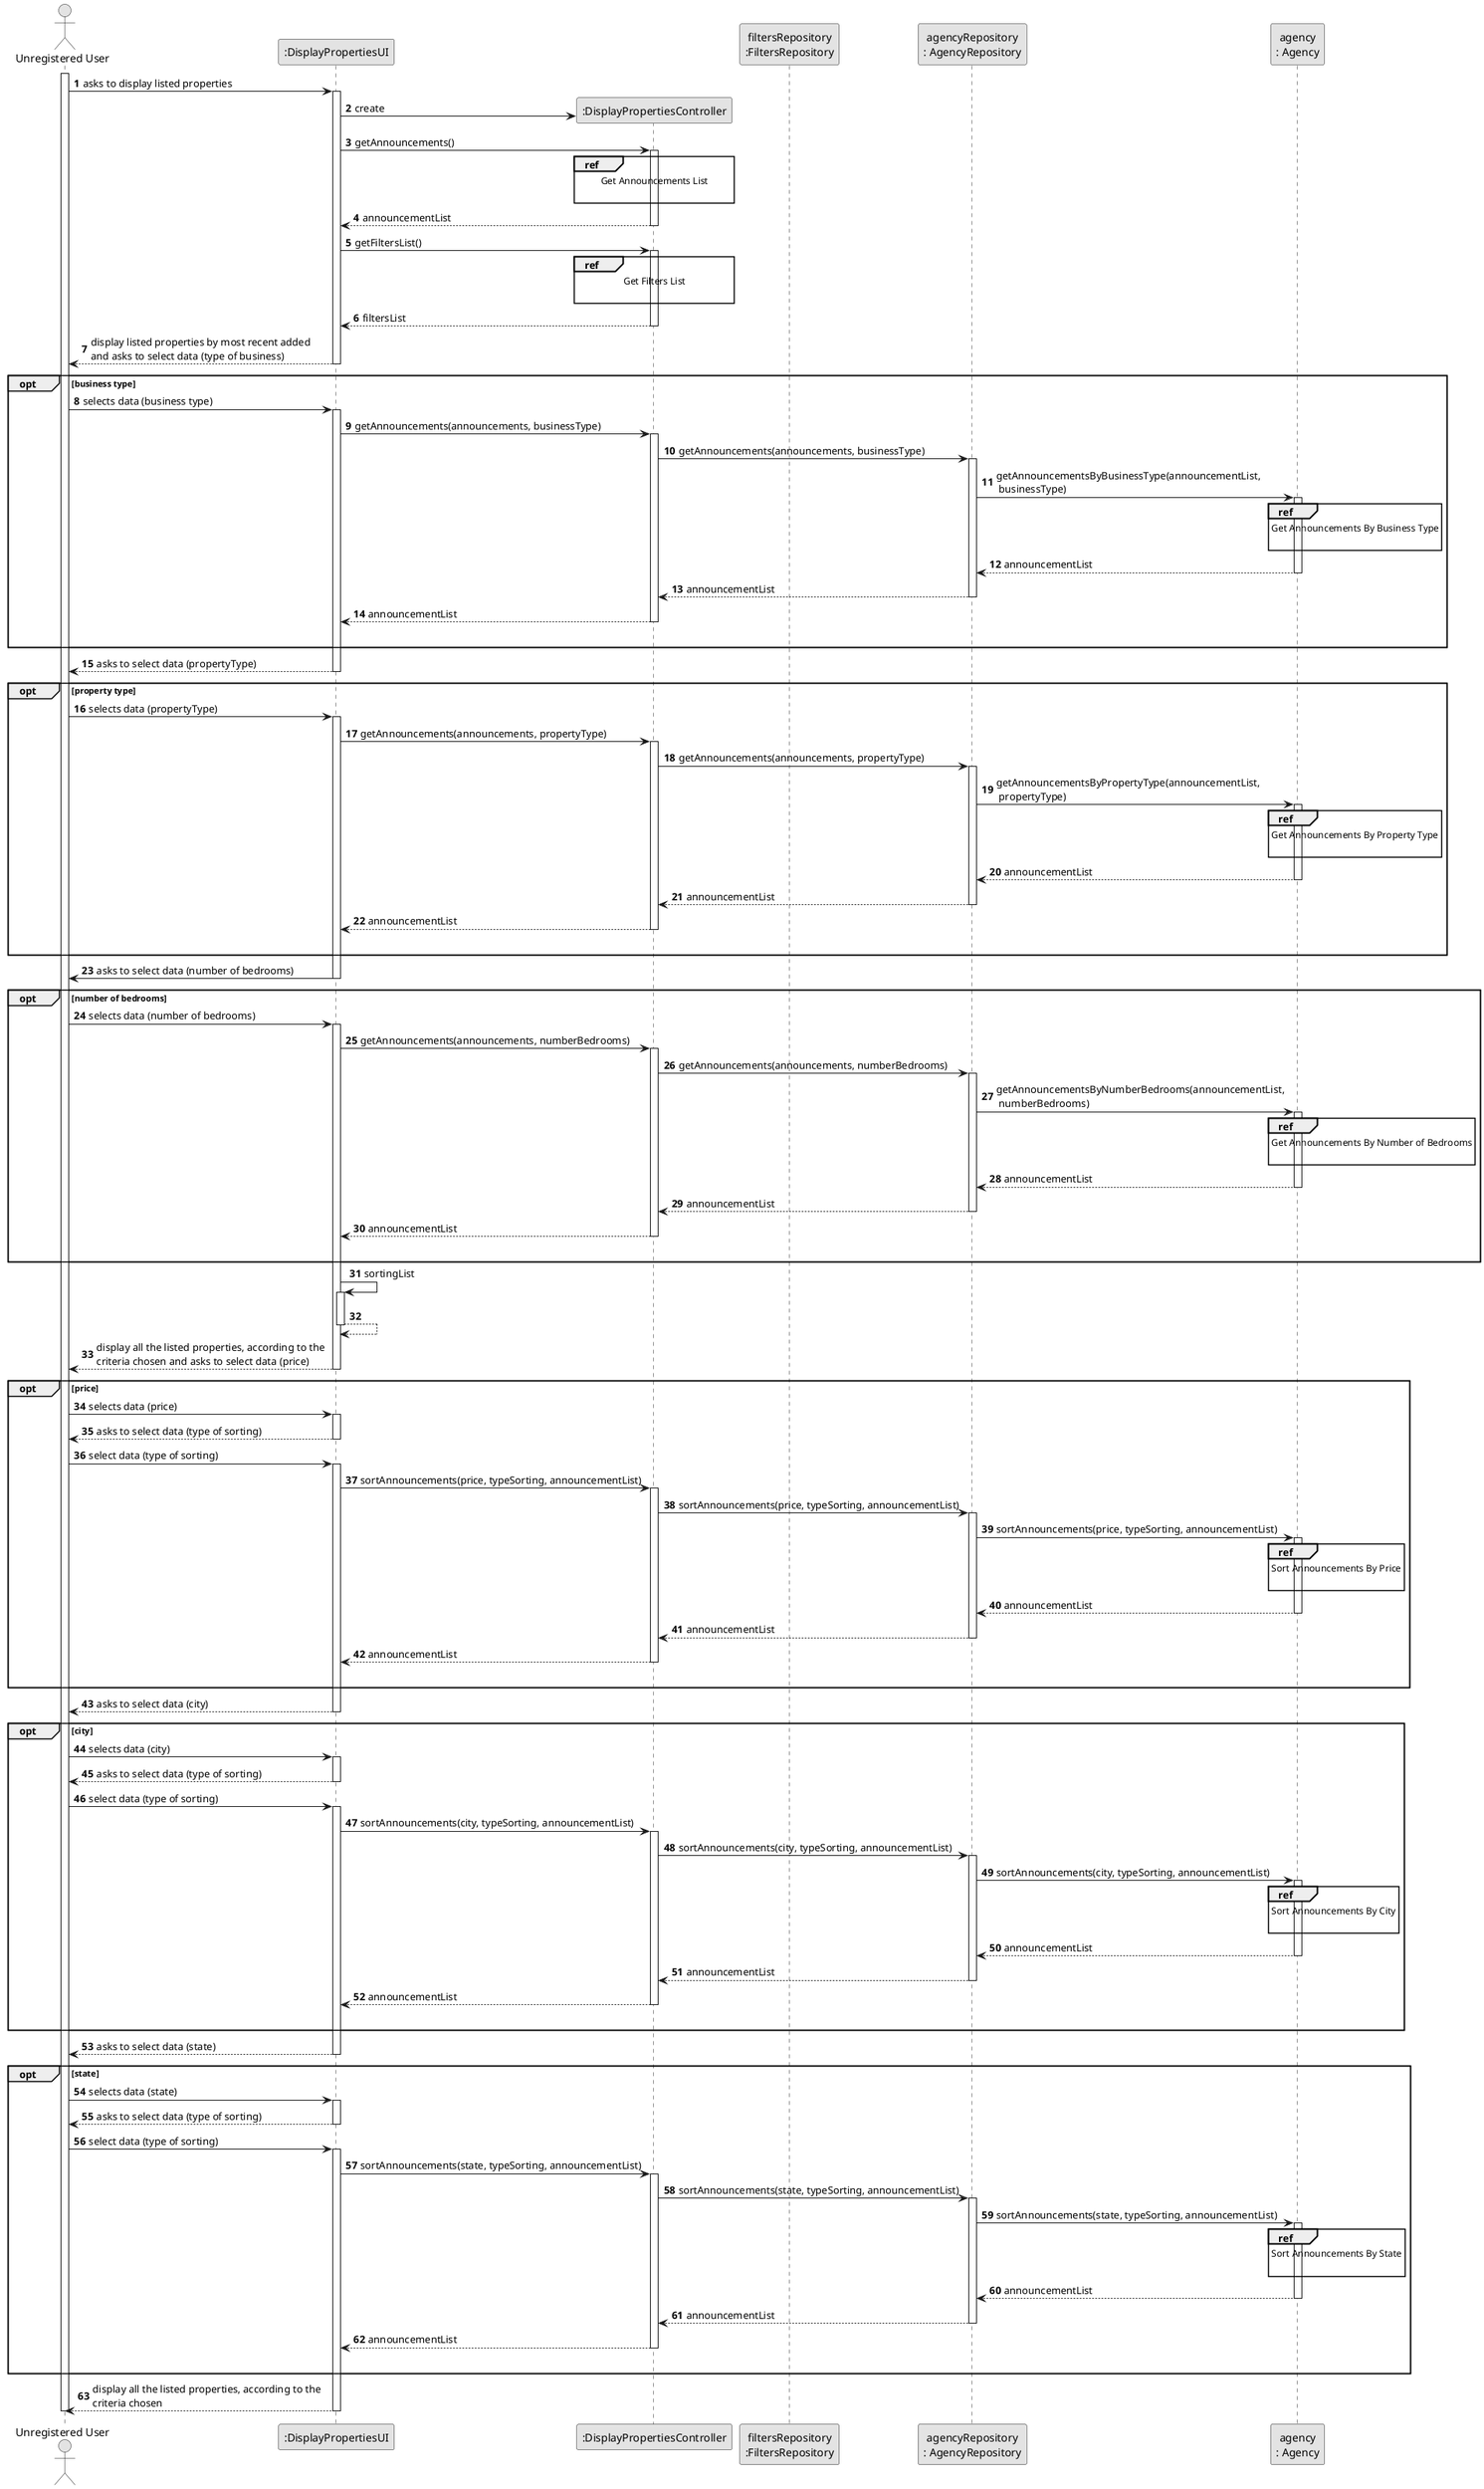 @startuml
skinparam monochrome true
skinparam packageStyle rectangle
skinparam shadowing false

autonumber

'hide footbox
actor "Unregistered User" as User
participant ":DisplayPropertiesUI" as UI
participant ":DisplayPropertiesController" as CTRL
participant "filtersRepository\n:FiltersRepository" as FILTERSREP
participant "agencyRepository\n: AgencyRepository" as AGENCYREP
participant "agency\n: Agency" as AGENCY


activate User

    User -> UI : asks to display listed properties
    activate UI

    UI -> CTRL** : create

    UI -> CTRL : getAnnouncements()
    activate CTRL

        ref over CTRL
            Get Announcements List

        end ref

     CTRL --> UI : announcementList
     deactivate CTRL

     UI -> CTRL : getFiltersList()
     activate CTRL

     ref over CTRL
         Get Filters List

     end ref

         CTRL --> UI : filtersList
         deactivate CTRL

    UI --> User : display listed properties by most recent added \nand asks to select data (type of business)
    deactivate UI

    opt business type
        User -> UI : selects data (business type)
        activate UI

        UI -> CTRL :  getAnnouncements(announcements, businessType)
        activate CTRL

        CTRL -> AGENCYREP : getAnnouncements(announcements, businessType)
        activate AGENCYREP

        AGENCYREP -> AGENCY : getAnnouncementsByBusinessType(announcementList,\n businessType)
        activate AGENCY

        ref over AGENCY
            Get Announcements By Business Type

        end ref

        AGENCY --> AGENCYREP : announcementList
        deactivate AGENCY

        AGENCYREP --> CTRL : announcementList
        deactivate AGENCYREP

        CTRL --> UI : announcementList
        deactivate CTRL
        |||
    end

    UI --> User : asks to select data (propertyType)
    deactivate UI

    opt property type
        User -> UI : selects data (propertyType)
        activate UI

    UI -> CTRL :  getAnnouncements(announcements, propertyType)
    activate CTRL

    CTRL -> AGENCYREP : getAnnouncements(announcements, propertyType)
    activate AGENCYREP

    AGENCYREP -> AGENCY : getAnnouncementsByPropertyType(announcementList,\n propertyType)
    activate AGENCY

    ref over AGENCY
        Get Announcements By Property Type

    end ref

        AGENCY --> AGENCYREP : announcementList
        deactivate AGENCY

        AGENCYREP --> CTRL : announcementList
        deactivate AGENCYREP

        CTRL --> UI : announcementList
        deactivate CTRL
        |||
    end

    UI -> User : asks to select data (number of bedrooms)
    deactivate UI

    opt number of bedrooms

        User -> UI : selects data (number of bedrooms)
        activate UI

        UI -> CTRL :  getAnnouncements(announcements, numberBedrooms)
        activate CTRL

        CTRL -> AGENCYREP : getAnnouncements(announcements, numberBedrooms)
        activate AGENCYREP

        AGENCYREP -> AGENCY : getAnnouncementsByNumberBedrooms(announcementList,\n numberBedrooms)
        activate AGENCY

        ref over AGENCY
            Get Announcements By Number of Bedrooms

        end ref

    AGENCY --> AGENCYREP : announcementList
    deactivate AGENCY

    AGENCYREP --> CTRL : announcementList
    deactivate AGENCYREP

    CTRL --> UI : announcementList
    deactivate CTRL

    |||
    end

    UI -> UI : sortingList
    activate UI

    UI --> UI
    deactivate UI

    UI --> User : display all the listed properties, according to the \ncriteria chosen and asks to select data (price)
    deactivate UI

    opt price
        User -> UI : selects data (price)
        activate UI

        UI --> User :  asks to select data (type of sorting)
        deactivate UI

        User -> UI : select data (type of sorting)
        activate UI

        UI -> CTRL : sortAnnouncements(price, typeSorting, announcementList)
        activate CTRL

        CTRL -> AGENCYREP : sortAnnouncements(price, typeSorting, announcementList)
        activate AGENCYREP

        AGENCYREP -> AGENCY : sortAnnouncements(price, typeSorting, announcementList)
        activate AGENCY

        ref over AGENCY
            Sort Announcements By Price

        end ref

        AGENCY --> AGENCYREP : announcementList
        deactivate AGENCY

        AGENCYREP --> CTRL : announcementList
        deactivate AGENCYREP

        CTRL --> UI : announcementList
        deactivate CTRL
    |||
    end

    UI --> User : asks to select data (city)
    deactivate UI

    opt city
        User -> UI : selects data (city)
        activate UI

        UI --> User :  asks to select data (type of sorting)
        deactivate UI

        User -> UI : select data (type of sorting)
        activate UI

        UI -> CTRL : sortAnnouncements(city, typeSorting, announcementList)
        activate CTRL

        CTRL -> AGENCYREP : sortAnnouncements(city, typeSorting, announcementList)
        activate AGENCYREP

        AGENCYREP -> AGENCY : sortAnnouncements(city, typeSorting, announcementList)
        activate AGENCY

        ref over AGENCY
            Sort Announcements By City

        end ref

       AGENCY --> AGENCYREP : announcementList
       deactivate AGENCY

       AGENCYREP --> CTRL : announcementList
       deactivate AGENCYREP

       CTRL --> UI : announcementList
       deactivate CTRL
    |||
    end

    UI --> User : asks to select data (state)
    deactivate UI

    opt state
        User -> UI : selects data (state)
        activate UI

        UI --> User :  asks to select data (type of sorting)
        deactivate UI

        User -> UI : select data (type of sorting)
        activate UI

        UI -> CTRL : sortAnnouncements(state, typeSorting, announcementList)
        activate CTRL

        CTRL -> AGENCYREP : sortAnnouncements(state, typeSorting, announcementList)
        activate AGENCYREP

        AGENCYREP -> AGENCY : sortAnnouncements(state, typeSorting, announcementList)
        activate AGENCY

        ref over AGENCY
            Sort Announcements By State

        end ref

        AGENCY --> AGENCYREP : announcementList
        deactivate AGENCY

        AGENCYREP --> CTRL : announcementList
        deactivate AGENCYREP

        CTRL --> UI : announcementList
        deactivate CTRL
    |||
    end

    UI --> User : display all the listed properties, according to the \ncriteria chosen
    deactivate UI

deactivate User

@enduml